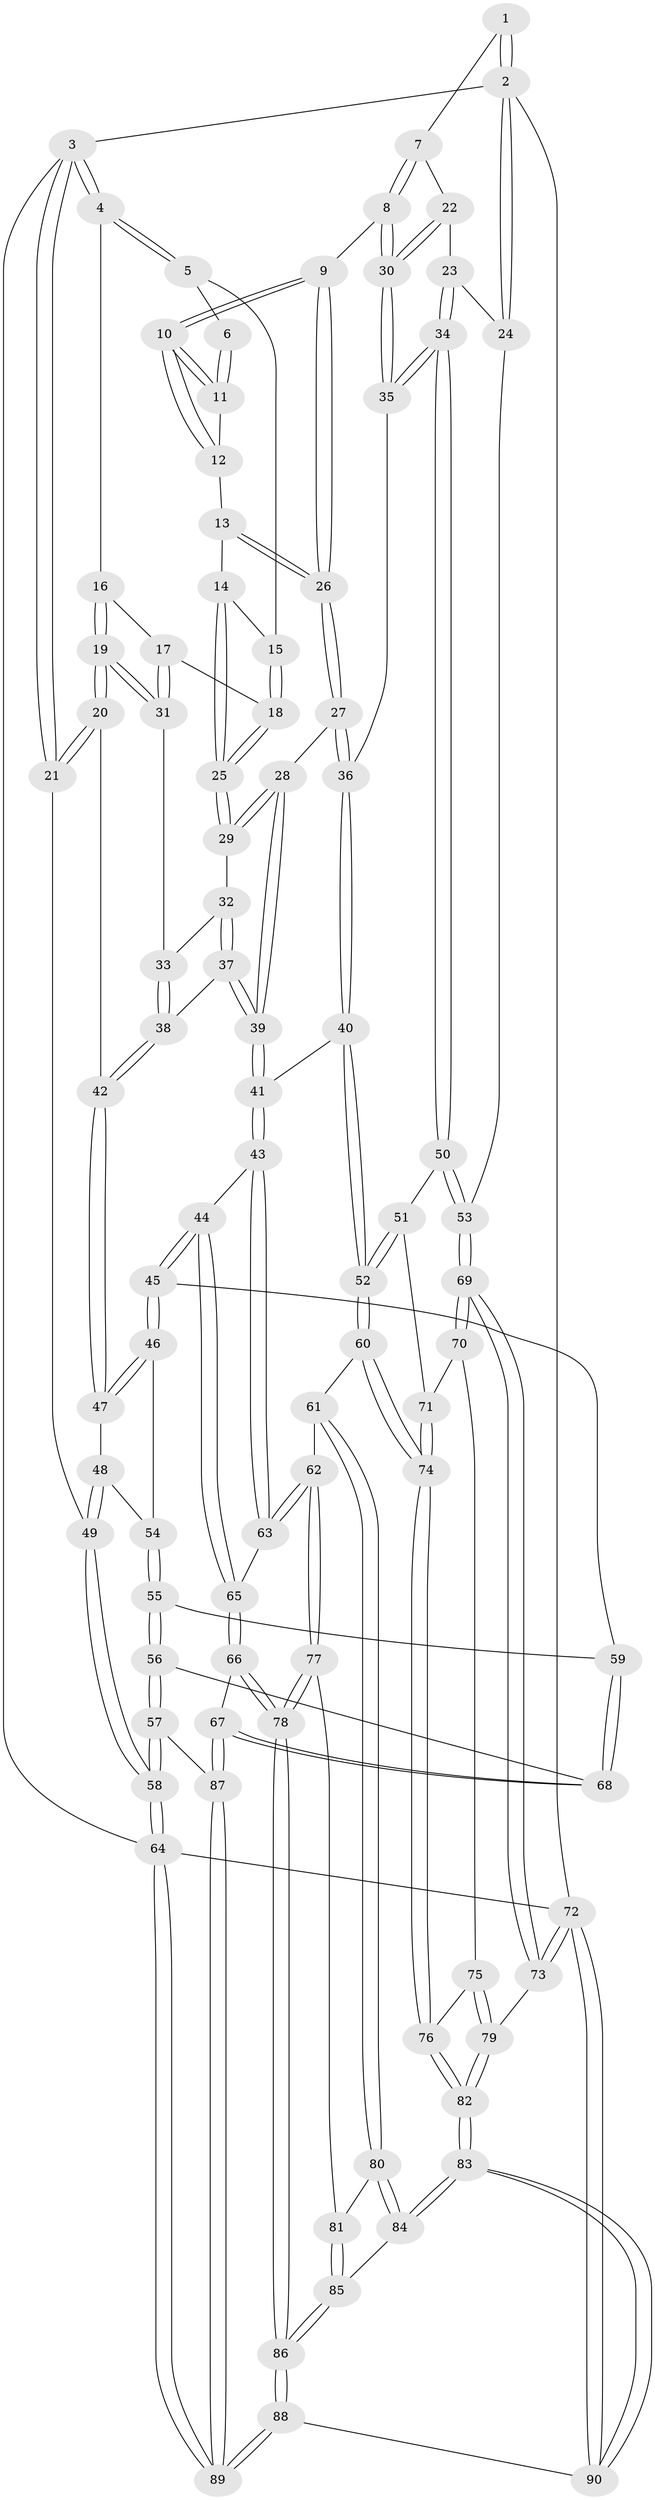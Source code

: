 // Generated by graph-tools (version 1.1) at 2025/38/03/09/25 02:38:31]
// undirected, 90 vertices, 222 edges
graph export_dot {
graph [start="1"]
  node [color=gray90,style=filled];
  1 [pos="+0.73286508605507+0"];
  2 [pos="+1+0"];
  3 [pos="+0+0"];
  4 [pos="+0+0"];
  5 [pos="+0.39510324983205525+0"];
  6 [pos="+0.6392339534184657+0"];
  7 [pos="+0.7794621563662599+0"];
  8 [pos="+0.6951444765401876+0.15994167395290734"];
  9 [pos="+0.6287236525523646+0.15044517452659964"];
  10 [pos="+0.6225229359178851+0.13526975933684698"];
  11 [pos="+0.6028720281825959+0.0712448768945102"];
  12 [pos="+0.5221350242699341+0.08281527075109579"];
  13 [pos="+0.47004273010926134+0.08233768816286727"];
  14 [pos="+0.4217904940573594+0"];
  15 [pos="+0.39240008266196774+0"];
  16 [pos="+0.07325948398023814+0"];
  17 [pos="+0.2005244989318174+0.10043130164502492"];
  18 [pos="+0.24657916674825742+0.08013204664553339"];
  19 [pos="+0.09061358144869217+0.2523143498892051"];
  20 [pos="+0.08553177753299943+0.25635578548903887"];
  21 [pos="+0+0.3160818234485435"];
  22 [pos="+0.8692485103149766+0.0826893587082871"];
  23 [pos="+0.8945461309124663+0.10139144523139103"];
  24 [pos="+1+0"];
  25 [pos="+0.33050475982832184+0.18913612006254488"];
  26 [pos="+0.49548661008331585+0.22494424488908793"];
  27 [pos="+0.490921152437572+0.23563459748878826"];
  28 [pos="+0.4081979005492004+0.25767105945479873"];
  29 [pos="+0.33844263524029006+0.2355764492898156"];
  30 [pos="+0.7356946741901618+0.22866174153179508"];
  31 [pos="+0.11984436633565017+0.23945722219035054"];
  32 [pos="+0.3298657420286925+0.23921953349404898"];
  33 [pos="+0.24246763320835876+0.2505411838232331"];
  34 [pos="+1+0.37606679586748204"];
  35 [pos="+0.7744609392912383+0.3356076750383763"];
  36 [pos="+0.6271618149970507+0.4060542678394914"];
  37 [pos="+0.28620682975594514+0.3951525728682378"];
  38 [pos="+0.2602226467016336+0.40121528927016503"];
  39 [pos="+0.38622530041399034+0.4235264714847404"];
  40 [pos="+0.5833634324071769+0.4964944739942564"];
  41 [pos="+0.44069902469988265+0.5226621245750067"];
  42 [pos="+0.202905709768302+0.43403131272036183"];
  43 [pos="+0.3990729147621717+0.5659798116625331"];
  44 [pos="+0.3968319305865211+0.5669477349432324"];
  45 [pos="+0.30695525368991905+0.5743564219143857"];
  46 [pos="+0.2969956614344317+0.5646352347912306"];
  47 [pos="+0.20051119406774198+0.44929122842512126"];
  48 [pos="+0.08303021727233939+0.5305915765968052"];
  49 [pos="+0+0.3674168788987068"];
  50 [pos="+1+0.3995991036804916"];
  51 [pos="+0.9408645996435218+0.5002044084730616"];
  52 [pos="+0.6665270135018752+0.6371323081066297"];
  53 [pos="+1+0.4097539730687972"];
  54 [pos="+0.09026714771398874+0.5547004242693861"];
  55 [pos="+0.1010799480924744+0.6138868078297092"];
  56 [pos="+0.10097981169017566+0.6143144656486845"];
  57 [pos="+0+0.9020881247958652"];
  58 [pos="+0+0.9147232021303829"];
  59 [pos="+0.2788935363203435+0.6045633022817949"];
  60 [pos="+0.6727955748031783+0.7153853338429618"];
  61 [pos="+0.6020739706770928+0.7572187673502471"];
  62 [pos="+0.5188012462368521+0.7550750766758096"];
  63 [pos="+0.48134006242267086+0.7233712220868237"];
  64 [pos="+0+1"];
  65 [pos="+0.35347683193258006+0.7557436698742931"];
  66 [pos="+0.2949998917084399+0.8401811260709311"];
  67 [pos="+0.20871316562651962+0.8173128387757965"];
  68 [pos="+0.20801327224537233+0.807528627941503"];
  69 [pos="+1+0.6733119442278641"];
  70 [pos="+0.9774055658614161+0.7373262774069742"];
  71 [pos="+0.8520155529146463+0.6961465658612993"];
  72 [pos="+1+1"];
  73 [pos="+1+0.8249913192093368"];
  74 [pos="+0.7434922679537267+0.7664233817758839"];
  75 [pos="+0.8894410586245998+0.8127169314131477"];
  76 [pos="+0.7642174976920296+0.8054402273431905"];
  77 [pos="+0.4473829652681238+0.826218097570399"];
  78 [pos="+0.3179587673512091+0.8594973773923883"];
  79 [pos="+0.9596518984023938+0.8908356722391307"];
  80 [pos="+0.590455124685936+0.8058309757729448"];
  81 [pos="+0.4896611474063449+0.8787784205899938"];
  82 [pos="+0.7698693784608146+1"];
  83 [pos="+0.7450140326660566+1"];
  84 [pos="+0.5770138457434454+0.9473948548573132"];
  85 [pos="+0.5040422786294346+0.9257403976871147"];
  86 [pos="+0.3667492289593231+0.975303931923299"];
  87 [pos="+0.17720514616192615+0.836155122896086"];
  88 [pos="+0.3646007282868922+1"];
  89 [pos="+0.190679347136596+1"];
  90 [pos="+0.7460291575159435+1"];
  1 -- 2;
  1 -- 2;
  1 -- 7;
  2 -- 3;
  2 -- 24;
  2 -- 24;
  2 -- 72;
  3 -- 4;
  3 -- 4;
  3 -- 21;
  3 -- 21;
  3 -- 64;
  4 -- 5;
  4 -- 5;
  4 -- 16;
  5 -- 6;
  5 -- 15;
  6 -- 11;
  6 -- 11;
  7 -- 8;
  7 -- 8;
  7 -- 22;
  8 -- 9;
  8 -- 30;
  8 -- 30;
  9 -- 10;
  9 -- 10;
  9 -- 26;
  9 -- 26;
  10 -- 11;
  10 -- 11;
  10 -- 12;
  10 -- 12;
  11 -- 12;
  12 -- 13;
  13 -- 14;
  13 -- 26;
  13 -- 26;
  14 -- 15;
  14 -- 25;
  14 -- 25;
  15 -- 18;
  15 -- 18;
  16 -- 17;
  16 -- 19;
  16 -- 19;
  17 -- 18;
  17 -- 31;
  17 -- 31;
  18 -- 25;
  18 -- 25;
  19 -- 20;
  19 -- 20;
  19 -- 31;
  19 -- 31;
  20 -- 21;
  20 -- 21;
  20 -- 42;
  21 -- 49;
  22 -- 23;
  22 -- 30;
  22 -- 30;
  23 -- 24;
  23 -- 34;
  23 -- 34;
  24 -- 53;
  25 -- 29;
  25 -- 29;
  26 -- 27;
  26 -- 27;
  27 -- 28;
  27 -- 36;
  27 -- 36;
  28 -- 29;
  28 -- 29;
  28 -- 39;
  28 -- 39;
  29 -- 32;
  30 -- 35;
  30 -- 35;
  31 -- 33;
  32 -- 33;
  32 -- 37;
  32 -- 37;
  33 -- 38;
  33 -- 38;
  34 -- 35;
  34 -- 35;
  34 -- 50;
  34 -- 50;
  35 -- 36;
  36 -- 40;
  36 -- 40;
  37 -- 38;
  37 -- 39;
  37 -- 39;
  38 -- 42;
  38 -- 42;
  39 -- 41;
  39 -- 41;
  40 -- 41;
  40 -- 52;
  40 -- 52;
  41 -- 43;
  41 -- 43;
  42 -- 47;
  42 -- 47;
  43 -- 44;
  43 -- 63;
  43 -- 63;
  44 -- 45;
  44 -- 45;
  44 -- 65;
  44 -- 65;
  45 -- 46;
  45 -- 46;
  45 -- 59;
  46 -- 47;
  46 -- 47;
  46 -- 54;
  47 -- 48;
  48 -- 49;
  48 -- 49;
  48 -- 54;
  49 -- 58;
  49 -- 58;
  50 -- 51;
  50 -- 53;
  50 -- 53;
  51 -- 52;
  51 -- 52;
  51 -- 71;
  52 -- 60;
  52 -- 60;
  53 -- 69;
  53 -- 69;
  54 -- 55;
  54 -- 55;
  55 -- 56;
  55 -- 56;
  55 -- 59;
  56 -- 57;
  56 -- 57;
  56 -- 68;
  57 -- 58;
  57 -- 58;
  57 -- 87;
  58 -- 64;
  58 -- 64;
  59 -- 68;
  59 -- 68;
  60 -- 61;
  60 -- 74;
  60 -- 74;
  61 -- 62;
  61 -- 80;
  61 -- 80;
  62 -- 63;
  62 -- 63;
  62 -- 77;
  62 -- 77;
  63 -- 65;
  64 -- 89;
  64 -- 89;
  64 -- 72;
  65 -- 66;
  65 -- 66;
  66 -- 67;
  66 -- 78;
  66 -- 78;
  67 -- 68;
  67 -- 68;
  67 -- 87;
  67 -- 87;
  69 -- 70;
  69 -- 70;
  69 -- 73;
  69 -- 73;
  70 -- 71;
  70 -- 75;
  71 -- 74;
  71 -- 74;
  72 -- 73;
  72 -- 73;
  72 -- 90;
  72 -- 90;
  73 -- 79;
  74 -- 76;
  74 -- 76;
  75 -- 76;
  75 -- 79;
  75 -- 79;
  76 -- 82;
  76 -- 82;
  77 -- 78;
  77 -- 78;
  77 -- 81;
  78 -- 86;
  78 -- 86;
  79 -- 82;
  79 -- 82;
  80 -- 81;
  80 -- 84;
  80 -- 84;
  81 -- 85;
  81 -- 85;
  82 -- 83;
  82 -- 83;
  83 -- 84;
  83 -- 84;
  83 -- 90;
  83 -- 90;
  84 -- 85;
  85 -- 86;
  85 -- 86;
  86 -- 88;
  86 -- 88;
  87 -- 89;
  87 -- 89;
  88 -- 89;
  88 -- 89;
  88 -- 90;
}
